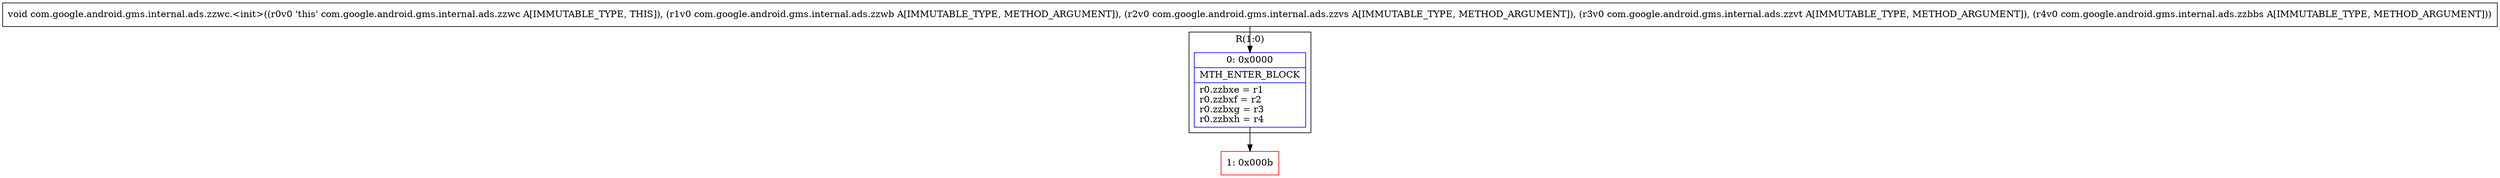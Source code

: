 digraph "CFG forcom.google.android.gms.internal.ads.zzwc.\<init\>(Lcom\/google\/android\/gms\/internal\/ads\/zzwb;Lcom\/google\/android\/gms\/internal\/ads\/zzvs;Lcom\/google\/android\/gms\/internal\/ads\/zzvt;Lcom\/google\/android\/gms\/internal\/ads\/zzbbs;)V" {
subgraph cluster_Region_298080953 {
label = "R(1:0)";
node [shape=record,color=blue];
Node_0 [shape=record,label="{0\:\ 0x0000|MTH_ENTER_BLOCK\l|r0.zzbxe = r1\lr0.zzbxf = r2\lr0.zzbxg = r3\lr0.zzbxh = r4\l}"];
}
Node_1 [shape=record,color=red,label="{1\:\ 0x000b}"];
MethodNode[shape=record,label="{void com.google.android.gms.internal.ads.zzwc.\<init\>((r0v0 'this' com.google.android.gms.internal.ads.zzwc A[IMMUTABLE_TYPE, THIS]), (r1v0 com.google.android.gms.internal.ads.zzwb A[IMMUTABLE_TYPE, METHOD_ARGUMENT]), (r2v0 com.google.android.gms.internal.ads.zzvs A[IMMUTABLE_TYPE, METHOD_ARGUMENT]), (r3v0 com.google.android.gms.internal.ads.zzvt A[IMMUTABLE_TYPE, METHOD_ARGUMENT]), (r4v0 com.google.android.gms.internal.ads.zzbbs A[IMMUTABLE_TYPE, METHOD_ARGUMENT])) }"];
MethodNode -> Node_0;
Node_0 -> Node_1;
}

